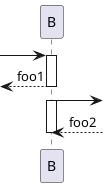{
  "sha1": "5c2ofm1ka1lguqpv52zuzjlkda6qqo1",
  "insertion": {
    "when": "2024-05-30T20:48:20.706Z",
    "url": "https://forum.plantuml.net/10612/sequence-diagram-shortcut-deact-incoming-outgoing-messages",
    "user": "plantuml@gmail.com"
  }
}
@startuml
[-> B ++
return foo1

B->] ++
return foo2
@enduml
